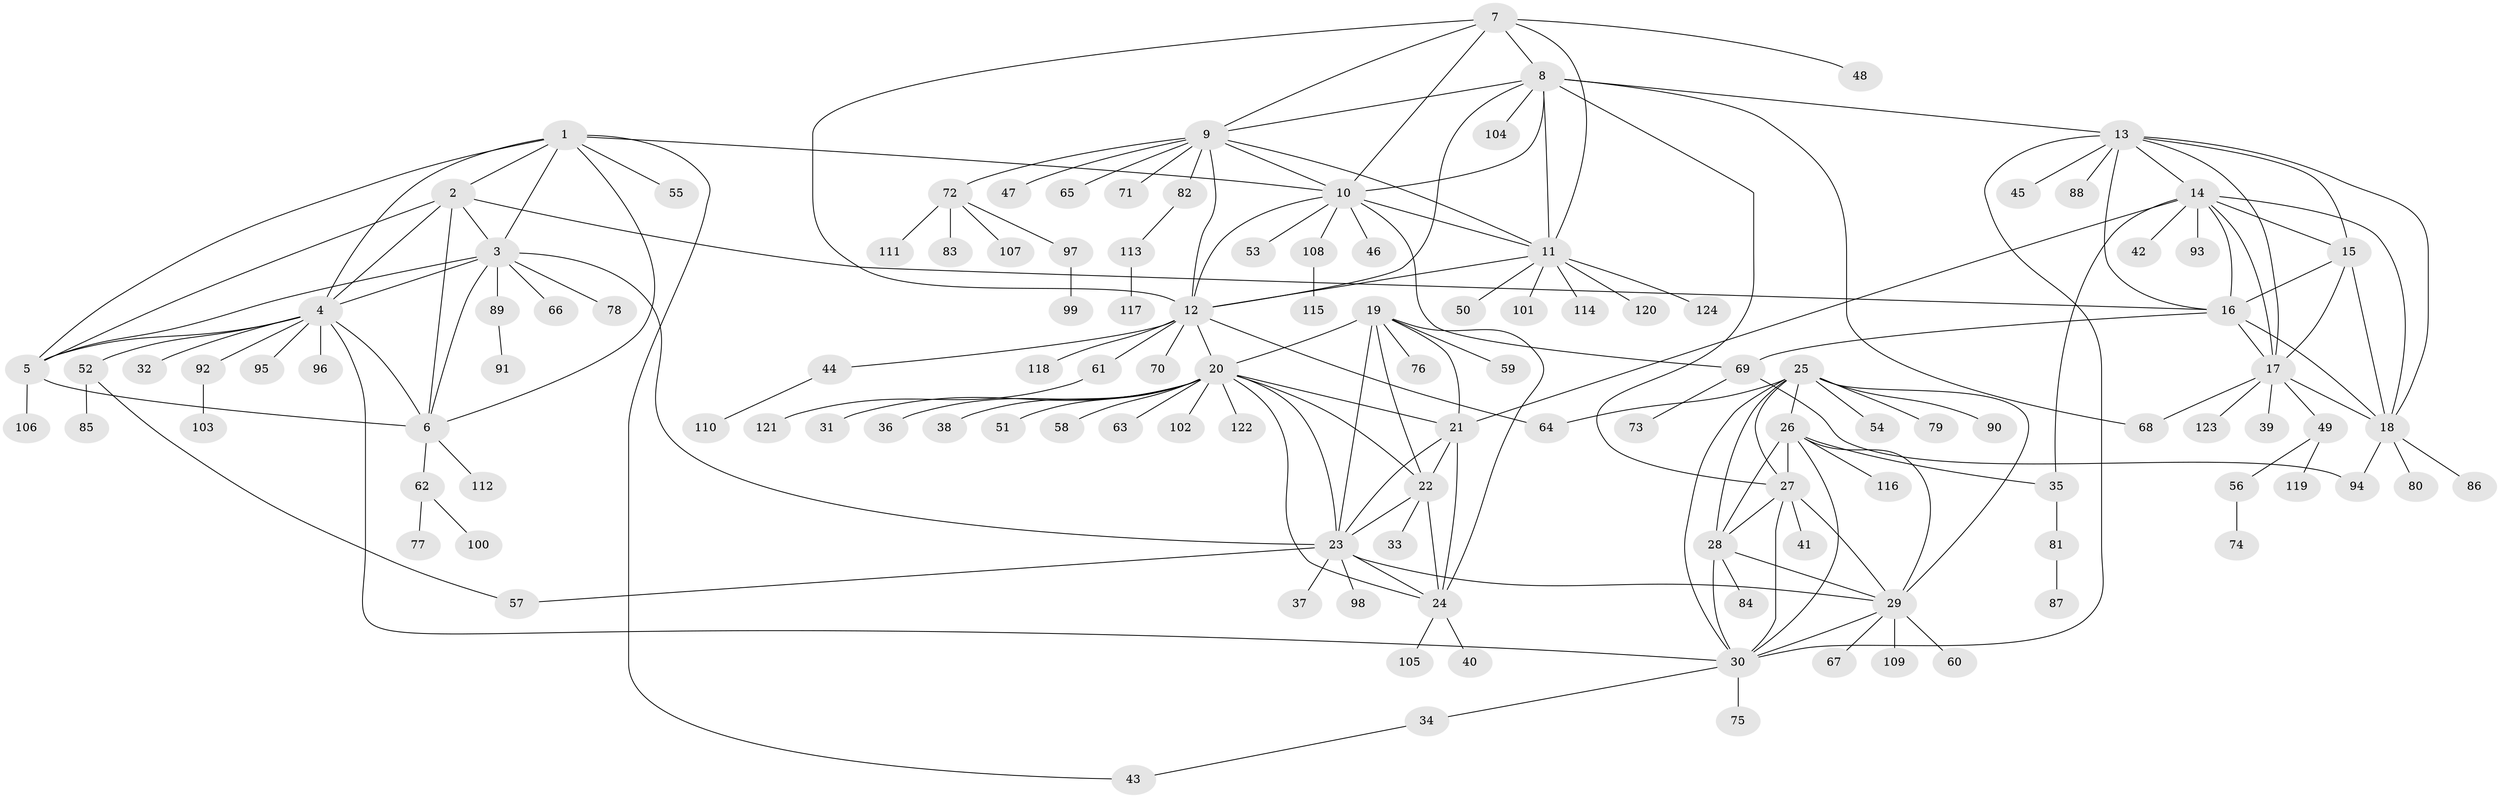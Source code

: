 // coarse degree distribution, {4: 0.04838709677419355, 7: 0.08064516129032258, 1: 0.5645161290322581, 8: 0.06451612903225806, 2: 0.06451612903225806, 6: 0.06451612903225806, 5: 0.04838709677419355, 3: 0.04838709677419355, 10: 0.016129032258064516}
// Generated by graph-tools (version 1.1) at 2025/37/03/04/25 23:37:49]
// undirected, 124 vertices, 186 edges
graph export_dot {
  node [color=gray90,style=filled];
  1;
  2;
  3;
  4;
  5;
  6;
  7;
  8;
  9;
  10;
  11;
  12;
  13;
  14;
  15;
  16;
  17;
  18;
  19;
  20;
  21;
  22;
  23;
  24;
  25;
  26;
  27;
  28;
  29;
  30;
  31;
  32;
  33;
  34;
  35;
  36;
  37;
  38;
  39;
  40;
  41;
  42;
  43;
  44;
  45;
  46;
  47;
  48;
  49;
  50;
  51;
  52;
  53;
  54;
  55;
  56;
  57;
  58;
  59;
  60;
  61;
  62;
  63;
  64;
  65;
  66;
  67;
  68;
  69;
  70;
  71;
  72;
  73;
  74;
  75;
  76;
  77;
  78;
  79;
  80;
  81;
  82;
  83;
  84;
  85;
  86;
  87;
  88;
  89;
  90;
  91;
  92;
  93;
  94;
  95;
  96;
  97;
  98;
  99;
  100;
  101;
  102;
  103;
  104;
  105;
  106;
  107;
  108;
  109;
  110;
  111;
  112;
  113;
  114;
  115;
  116;
  117;
  118;
  119;
  120;
  121;
  122;
  123;
  124;
  1 -- 2;
  1 -- 3;
  1 -- 4;
  1 -- 5;
  1 -- 6;
  1 -- 10;
  1 -- 43;
  1 -- 55;
  2 -- 3;
  2 -- 4;
  2 -- 5;
  2 -- 6;
  2 -- 16;
  3 -- 4;
  3 -- 5;
  3 -- 6;
  3 -- 23;
  3 -- 66;
  3 -- 78;
  3 -- 89;
  4 -- 5;
  4 -- 6;
  4 -- 30;
  4 -- 32;
  4 -- 52;
  4 -- 92;
  4 -- 95;
  4 -- 96;
  5 -- 6;
  5 -- 106;
  6 -- 62;
  6 -- 112;
  7 -- 8;
  7 -- 9;
  7 -- 10;
  7 -- 11;
  7 -- 12;
  7 -- 48;
  8 -- 9;
  8 -- 10;
  8 -- 11;
  8 -- 12;
  8 -- 13;
  8 -- 27;
  8 -- 68;
  8 -- 104;
  9 -- 10;
  9 -- 11;
  9 -- 12;
  9 -- 47;
  9 -- 65;
  9 -- 71;
  9 -- 72;
  9 -- 82;
  10 -- 11;
  10 -- 12;
  10 -- 46;
  10 -- 53;
  10 -- 69;
  10 -- 108;
  11 -- 12;
  11 -- 50;
  11 -- 101;
  11 -- 114;
  11 -- 120;
  11 -- 124;
  12 -- 20;
  12 -- 44;
  12 -- 61;
  12 -- 64;
  12 -- 70;
  12 -- 118;
  13 -- 14;
  13 -- 15;
  13 -- 16;
  13 -- 17;
  13 -- 18;
  13 -- 30;
  13 -- 45;
  13 -- 88;
  14 -- 15;
  14 -- 16;
  14 -- 17;
  14 -- 18;
  14 -- 21;
  14 -- 35;
  14 -- 42;
  14 -- 93;
  15 -- 16;
  15 -- 17;
  15 -- 18;
  16 -- 17;
  16 -- 18;
  16 -- 69;
  17 -- 18;
  17 -- 39;
  17 -- 49;
  17 -- 68;
  17 -- 123;
  18 -- 80;
  18 -- 86;
  18 -- 94;
  19 -- 20;
  19 -- 21;
  19 -- 22;
  19 -- 23;
  19 -- 24;
  19 -- 59;
  19 -- 76;
  20 -- 21;
  20 -- 22;
  20 -- 23;
  20 -- 24;
  20 -- 31;
  20 -- 36;
  20 -- 38;
  20 -- 51;
  20 -- 58;
  20 -- 63;
  20 -- 102;
  20 -- 122;
  21 -- 22;
  21 -- 23;
  21 -- 24;
  22 -- 23;
  22 -- 24;
  22 -- 33;
  23 -- 24;
  23 -- 29;
  23 -- 37;
  23 -- 57;
  23 -- 98;
  24 -- 40;
  24 -- 105;
  25 -- 26;
  25 -- 27;
  25 -- 28;
  25 -- 29;
  25 -- 30;
  25 -- 54;
  25 -- 64;
  25 -- 79;
  25 -- 90;
  26 -- 27;
  26 -- 28;
  26 -- 29;
  26 -- 30;
  26 -- 35;
  26 -- 116;
  27 -- 28;
  27 -- 29;
  27 -- 30;
  27 -- 41;
  28 -- 29;
  28 -- 30;
  28 -- 84;
  29 -- 30;
  29 -- 60;
  29 -- 67;
  29 -- 109;
  30 -- 34;
  30 -- 75;
  34 -- 43;
  35 -- 81;
  44 -- 110;
  49 -- 56;
  49 -- 119;
  52 -- 57;
  52 -- 85;
  56 -- 74;
  61 -- 121;
  62 -- 77;
  62 -- 100;
  69 -- 73;
  69 -- 94;
  72 -- 83;
  72 -- 97;
  72 -- 107;
  72 -- 111;
  81 -- 87;
  82 -- 113;
  89 -- 91;
  92 -- 103;
  97 -- 99;
  108 -- 115;
  113 -- 117;
}
